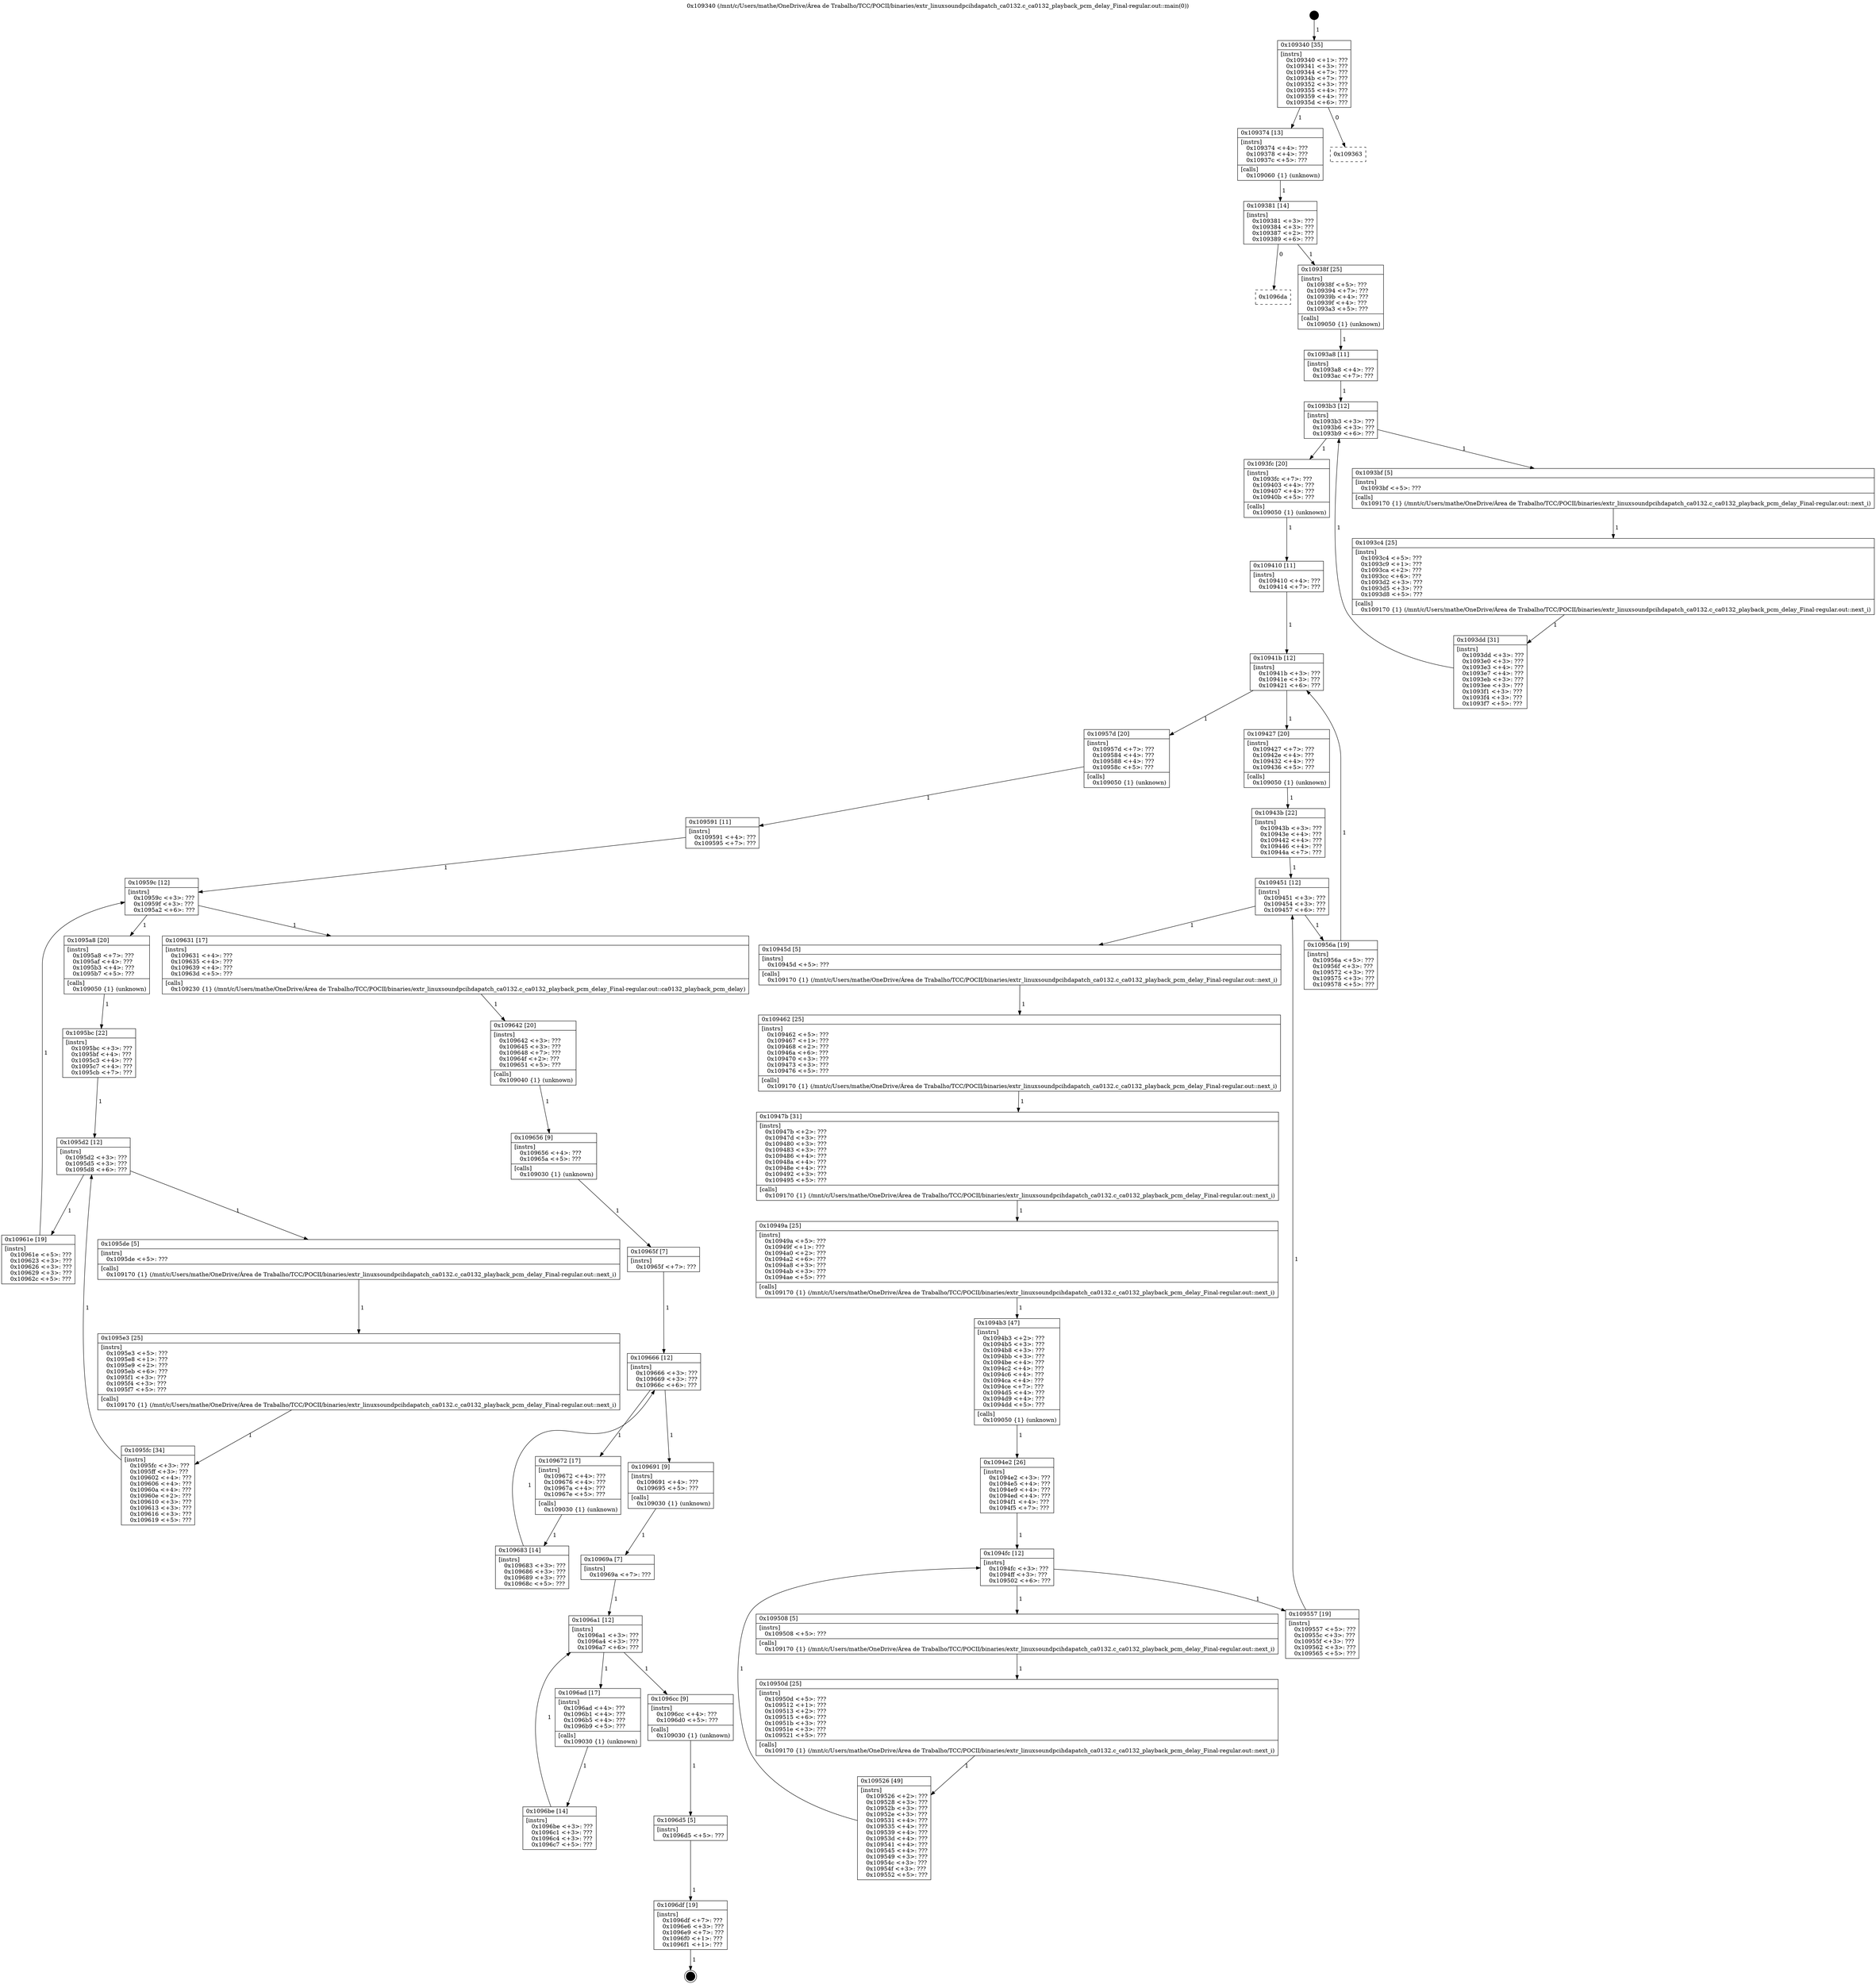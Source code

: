 digraph "0x109340" {
  label = "0x109340 (/mnt/c/Users/mathe/OneDrive/Área de Trabalho/TCC/POCII/binaries/extr_linuxsoundpcihdapatch_ca0132.c_ca0132_playback_pcm_delay_Final-regular.out::main(0))"
  labelloc = "t"
  node[shape=record]

  Entry [label="",width=0.3,height=0.3,shape=circle,fillcolor=black,style=filled]
  "0x109340" [label="{
     0x109340 [35]\l
     | [instrs]\l
     &nbsp;&nbsp;0x109340 \<+1\>: ???\l
     &nbsp;&nbsp;0x109341 \<+3\>: ???\l
     &nbsp;&nbsp;0x109344 \<+7\>: ???\l
     &nbsp;&nbsp;0x10934b \<+7\>: ???\l
     &nbsp;&nbsp;0x109352 \<+3\>: ???\l
     &nbsp;&nbsp;0x109355 \<+4\>: ???\l
     &nbsp;&nbsp;0x109359 \<+4\>: ???\l
     &nbsp;&nbsp;0x10935d \<+6\>: ???\l
  }"]
  "0x109374" [label="{
     0x109374 [13]\l
     | [instrs]\l
     &nbsp;&nbsp;0x109374 \<+4\>: ???\l
     &nbsp;&nbsp;0x109378 \<+4\>: ???\l
     &nbsp;&nbsp;0x10937c \<+5\>: ???\l
     | [calls]\l
     &nbsp;&nbsp;0x109060 \{1\} (unknown)\l
  }"]
  "0x109363" [label="{
     0x109363\l
  }", style=dashed]
  "0x109381" [label="{
     0x109381 [14]\l
     | [instrs]\l
     &nbsp;&nbsp;0x109381 \<+3\>: ???\l
     &nbsp;&nbsp;0x109384 \<+3\>: ???\l
     &nbsp;&nbsp;0x109387 \<+2\>: ???\l
     &nbsp;&nbsp;0x109389 \<+6\>: ???\l
  }"]
  "0x1096da" [label="{
     0x1096da\l
  }", style=dashed]
  "0x10938f" [label="{
     0x10938f [25]\l
     | [instrs]\l
     &nbsp;&nbsp;0x10938f \<+5\>: ???\l
     &nbsp;&nbsp;0x109394 \<+7\>: ???\l
     &nbsp;&nbsp;0x10939b \<+4\>: ???\l
     &nbsp;&nbsp;0x10939f \<+4\>: ???\l
     &nbsp;&nbsp;0x1093a3 \<+5\>: ???\l
     | [calls]\l
     &nbsp;&nbsp;0x109050 \{1\} (unknown)\l
  }"]
  Exit [label="",width=0.3,height=0.3,shape=circle,fillcolor=black,style=filled,peripheries=2]
  "0x1093b3" [label="{
     0x1093b3 [12]\l
     | [instrs]\l
     &nbsp;&nbsp;0x1093b3 \<+3\>: ???\l
     &nbsp;&nbsp;0x1093b6 \<+3\>: ???\l
     &nbsp;&nbsp;0x1093b9 \<+6\>: ???\l
  }"]
  "0x1093fc" [label="{
     0x1093fc [20]\l
     | [instrs]\l
     &nbsp;&nbsp;0x1093fc \<+7\>: ???\l
     &nbsp;&nbsp;0x109403 \<+4\>: ???\l
     &nbsp;&nbsp;0x109407 \<+4\>: ???\l
     &nbsp;&nbsp;0x10940b \<+5\>: ???\l
     | [calls]\l
     &nbsp;&nbsp;0x109050 \{1\} (unknown)\l
  }"]
  "0x1093bf" [label="{
     0x1093bf [5]\l
     | [instrs]\l
     &nbsp;&nbsp;0x1093bf \<+5\>: ???\l
     | [calls]\l
     &nbsp;&nbsp;0x109170 \{1\} (/mnt/c/Users/mathe/OneDrive/Área de Trabalho/TCC/POCII/binaries/extr_linuxsoundpcihdapatch_ca0132.c_ca0132_playback_pcm_delay_Final-regular.out::next_i)\l
  }"]
  "0x1093c4" [label="{
     0x1093c4 [25]\l
     | [instrs]\l
     &nbsp;&nbsp;0x1093c4 \<+5\>: ???\l
     &nbsp;&nbsp;0x1093c9 \<+1\>: ???\l
     &nbsp;&nbsp;0x1093ca \<+2\>: ???\l
     &nbsp;&nbsp;0x1093cc \<+6\>: ???\l
     &nbsp;&nbsp;0x1093d2 \<+3\>: ???\l
     &nbsp;&nbsp;0x1093d5 \<+3\>: ???\l
     &nbsp;&nbsp;0x1093d8 \<+5\>: ???\l
     | [calls]\l
     &nbsp;&nbsp;0x109170 \{1\} (/mnt/c/Users/mathe/OneDrive/Área de Trabalho/TCC/POCII/binaries/extr_linuxsoundpcihdapatch_ca0132.c_ca0132_playback_pcm_delay_Final-regular.out::next_i)\l
  }"]
  "0x1093dd" [label="{
     0x1093dd [31]\l
     | [instrs]\l
     &nbsp;&nbsp;0x1093dd \<+3\>: ???\l
     &nbsp;&nbsp;0x1093e0 \<+3\>: ???\l
     &nbsp;&nbsp;0x1093e3 \<+4\>: ???\l
     &nbsp;&nbsp;0x1093e7 \<+4\>: ???\l
     &nbsp;&nbsp;0x1093eb \<+3\>: ???\l
     &nbsp;&nbsp;0x1093ee \<+3\>: ???\l
     &nbsp;&nbsp;0x1093f1 \<+3\>: ???\l
     &nbsp;&nbsp;0x1093f4 \<+3\>: ???\l
     &nbsp;&nbsp;0x1093f7 \<+5\>: ???\l
  }"]
  "0x1093a8" [label="{
     0x1093a8 [11]\l
     | [instrs]\l
     &nbsp;&nbsp;0x1093a8 \<+4\>: ???\l
     &nbsp;&nbsp;0x1093ac \<+7\>: ???\l
  }"]
  "0x10941b" [label="{
     0x10941b [12]\l
     | [instrs]\l
     &nbsp;&nbsp;0x10941b \<+3\>: ???\l
     &nbsp;&nbsp;0x10941e \<+3\>: ???\l
     &nbsp;&nbsp;0x109421 \<+6\>: ???\l
  }"]
  "0x10957d" [label="{
     0x10957d [20]\l
     | [instrs]\l
     &nbsp;&nbsp;0x10957d \<+7\>: ???\l
     &nbsp;&nbsp;0x109584 \<+4\>: ???\l
     &nbsp;&nbsp;0x109588 \<+4\>: ???\l
     &nbsp;&nbsp;0x10958c \<+5\>: ???\l
     | [calls]\l
     &nbsp;&nbsp;0x109050 \{1\} (unknown)\l
  }"]
  "0x109427" [label="{
     0x109427 [20]\l
     | [instrs]\l
     &nbsp;&nbsp;0x109427 \<+7\>: ???\l
     &nbsp;&nbsp;0x10942e \<+4\>: ???\l
     &nbsp;&nbsp;0x109432 \<+4\>: ???\l
     &nbsp;&nbsp;0x109436 \<+5\>: ???\l
     | [calls]\l
     &nbsp;&nbsp;0x109050 \{1\} (unknown)\l
  }"]
  "0x109451" [label="{
     0x109451 [12]\l
     | [instrs]\l
     &nbsp;&nbsp;0x109451 \<+3\>: ???\l
     &nbsp;&nbsp;0x109454 \<+3\>: ???\l
     &nbsp;&nbsp;0x109457 \<+6\>: ???\l
  }"]
  "0x10956a" [label="{
     0x10956a [19]\l
     | [instrs]\l
     &nbsp;&nbsp;0x10956a \<+5\>: ???\l
     &nbsp;&nbsp;0x10956f \<+3\>: ???\l
     &nbsp;&nbsp;0x109572 \<+3\>: ???\l
     &nbsp;&nbsp;0x109575 \<+3\>: ???\l
     &nbsp;&nbsp;0x109578 \<+5\>: ???\l
  }"]
  "0x10945d" [label="{
     0x10945d [5]\l
     | [instrs]\l
     &nbsp;&nbsp;0x10945d \<+5\>: ???\l
     | [calls]\l
     &nbsp;&nbsp;0x109170 \{1\} (/mnt/c/Users/mathe/OneDrive/Área de Trabalho/TCC/POCII/binaries/extr_linuxsoundpcihdapatch_ca0132.c_ca0132_playback_pcm_delay_Final-regular.out::next_i)\l
  }"]
  "0x109462" [label="{
     0x109462 [25]\l
     | [instrs]\l
     &nbsp;&nbsp;0x109462 \<+5\>: ???\l
     &nbsp;&nbsp;0x109467 \<+1\>: ???\l
     &nbsp;&nbsp;0x109468 \<+2\>: ???\l
     &nbsp;&nbsp;0x10946a \<+6\>: ???\l
     &nbsp;&nbsp;0x109470 \<+3\>: ???\l
     &nbsp;&nbsp;0x109473 \<+3\>: ???\l
     &nbsp;&nbsp;0x109476 \<+5\>: ???\l
     | [calls]\l
     &nbsp;&nbsp;0x109170 \{1\} (/mnt/c/Users/mathe/OneDrive/Área de Trabalho/TCC/POCII/binaries/extr_linuxsoundpcihdapatch_ca0132.c_ca0132_playback_pcm_delay_Final-regular.out::next_i)\l
  }"]
  "0x10947b" [label="{
     0x10947b [31]\l
     | [instrs]\l
     &nbsp;&nbsp;0x10947b \<+2\>: ???\l
     &nbsp;&nbsp;0x10947d \<+3\>: ???\l
     &nbsp;&nbsp;0x109480 \<+3\>: ???\l
     &nbsp;&nbsp;0x109483 \<+3\>: ???\l
     &nbsp;&nbsp;0x109486 \<+4\>: ???\l
     &nbsp;&nbsp;0x10948a \<+4\>: ???\l
     &nbsp;&nbsp;0x10948e \<+4\>: ???\l
     &nbsp;&nbsp;0x109492 \<+3\>: ???\l
     &nbsp;&nbsp;0x109495 \<+5\>: ???\l
     | [calls]\l
     &nbsp;&nbsp;0x109170 \{1\} (/mnt/c/Users/mathe/OneDrive/Área de Trabalho/TCC/POCII/binaries/extr_linuxsoundpcihdapatch_ca0132.c_ca0132_playback_pcm_delay_Final-regular.out::next_i)\l
  }"]
  "0x10949a" [label="{
     0x10949a [25]\l
     | [instrs]\l
     &nbsp;&nbsp;0x10949a \<+5\>: ???\l
     &nbsp;&nbsp;0x10949f \<+1\>: ???\l
     &nbsp;&nbsp;0x1094a0 \<+2\>: ???\l
     &nbsp;&nbsp;0x1094a2 \<+6\>: ???\l
     &nbsp;&nbsp;0x1094a8 \<+3\>: ???\l
     &nbsp;&nbsp;0x1094ab \<+3\>: ???\l
     &nbsp;&nbsp;0x1094ae \<+5\>: ???\l
     | [calls]\l
     &nbsp;&nbsp;0x109170 \{1\} (/mnt/c/Users/mathe/OneDrive/Área de Trabalho/TCC/POCII/binaries/extr_linuxsoundpcihdapatch_ca0132.c_ca0132_playback_pcm_delay_Final-regular.out::next_i)\l
  }"]
  "0x1094b3" [label="{
     0x1094b3 [47]\l
     | [instrs]\l
     &nbsp;&nbsp;0x1094b3 \<+2\>: ???\l
     &nbsp;&nbsp;0x1094b5 \<+3\>: ???\l
     &nbsp;&nbsp;0x1094b8 \<+3\>: ???\l
     &nbsp;&nbsp;0x1094bb \<+3\>: ???\l
     &nbsp;&nbsp;0x1094be \<+4\>: ???\l
     &nbsp;&nbsp;0x1094c2 \<+4\>: ???\l
     &nbsp;&nbsp;0x1094c6 \<+4\>: ???\l
     &nbsp;&nbsp;0x1094ca \<+4\>: ???\l
     &nbsp;&nbsp;0x1094ce \<+7\>: ???\l
     &nbsp;&nbsp;0x1094d5 \<+4\>: ???\l
     &nbsp;&nbsp;0x1094d9 \<+4\>: ???\l
     &nbsp;&nbsp;0x1094dd \<+5\>: ???\l
     | [calls]\l
     &nbsp;&nbsp;0x109050 \{1\} (unknown)\l
  }"]
  "0x1094fc" [label="{
     0x1094fc [12]\l
     | [instrs]\l
     &nbsp;&nbsp;0x1094fc \<+3\>: ???\l
     &nbsp;&nbsp;0x1094ff \<+3\>: ???\l
     &nbsp;&nbsp;0x109502 \<+6\>: ???\l
  }"]
  "0x109557" [label="{
     0x109557 [19]\l
     | [instrs]\l
     &nbsp;&nbsp;0x109557 \<+5\>: ???\l
     &nbsp;&nbsp;0x10955c \<+3\>: ???\l
     &nbsp;&nbsp;0x10955f \<+3\>: ???\l
     &nbsp;&nbsp;0x109562 \<+3\>: ???\l
     &nbsp;&nbsp;0x109565 \<+5\>: ???\l
  }"]
  "0x109508" [label="{
     0x109508 [5]\l
     | [instrs]\l
     &nbsp;&nbsp;0x109508 \<+5\>: ???\l
     | [calls]\l
     &nbsp;&nbsp;0x109170 \{1\} (/mnt/c/Users/mathe/OneDrive/Área de Trabalho/TCC/POCII/binaries/extr_linuxsoundpcihdapatch_ca0132.c_ca0132_playback_pcm_delay_Final-regular.out::next_i)\l
  }"]
  "0x10950d" [label="{
     0x10950d [25]\l
     | [instrs]\l
     &nbsp;&nbsp;0x10950d \<+5\>: ???\l
     &nbsp;&nbsp;0x109512 \<+1\>: ???\l
     &nbsp;&nbsp;0x109513 \<+2\>: ???\l
     &nbsp;&nbsp;0x109515 \<+6\>: ???\l
     &nbsp;&nbsp;0x10951b \<+3\>: ???\l
     &nbsp;&nbsp;0x10951e \<+3\>: ???\l
     &nbsp;&nbsp;0x109521 \<+5\>: ???\l
     | [calls]\l
     &nbsp;&nbsp;0x109170 \{1\} (/mnt/c/Users/mathe/OneDrive/Área de Trabalho/TCC/POCII/binaries/extr_linuxsoundpcihdapatch_ca0132.c_ca0132_playback_pcm_delay_Final-regular.out::next_i)\l
  }"]
  "0x109526" [label="{
     0x109526 [49]\l
     | [instrs]\l
     &nbsp;&nbsp;0x109526 \<+2\>: ???\l
     &nbsp;&nbsp;0x109528 \<+3\>: ???\l
     &nbsp;&nbsp;0x10952b \<+3\>: ???\l
     &nbsp;&nbsp;0x10952e \<+3\>: ???\l
     &nbsp;&nbsp;0x109531 \<+4\>: ???\l
     &nbsp;&nbsp;0x109535 \<+4\>: ???\l
     &nbsp;&nbsp;0x109539 \<+4\>: ???\l
     &nbsp;&nbsp;0x10953d \<+4\>: ???\l
     &nbsp;&nbsp;0x109541 \<+4\>: ???\l
     &nbsp;&nbsp;0x109545 \<+4\>: ???\l
     &nbsp;&nbsp;0x109549 \<+3\>: ???\l
     &nbsp;&nbsp;0x10954c \<+3\>: ???\l
     &nbsp;&nbsp;0x10954f \<+3\>: ???\l
     &nbsp;&nbsp;0x109552 \<+5\>: ???\l
  }"]
  "0x1094e2" [label="{
     0x1094e2 [26]\l
     | [instrs]\l
     &nbsp;&nbsp;0x1094e2 \<+3\>: ???\l
     &nbsp;&nbsp;0x1094e5 \<+4\>: ???\l
     &nbsp;&nbsp;0x1094e9 \<+4\>: ???\l
     &nbsp;&nbsp;0x1094ed \<+4\>: ???\l
     &nbsp;&nbsp;0x1094f1 \<+4\>: ???\l
     &nbsp;&nbsp;0x1094f5 \<+7\>: ???\l
  }"]
  "0x1096df" [label="{
     0x1096df [19]\l
     | [instrs]\l
     &nbsp;&nbsp;0x1096df \<+7\>: ???\l
     &nbsp;&nbsp;0x1096e6 \<+3\>: ???\l
     &nbsp;&nbsp;0x1096e9 \<+7\>: ???\l
     &nbsp;&nbsp;0x1096f0 \<+1\>: ???\l
     &nbsp;&nbsp;0x1096f1 \<+1\>: ???\l
  }"]
  "0x10943b" [label="{
     0x10943b [22]\l
     | [instrs]\l
     &nbsp;&nbsp;0x10943b \<+3\>: ???\l
     &nbsp;&nbsp;0x10943e \<+4\>: ???\l
     &nbsp;&nbsp;0x109442 \<+4\>: ???\l
     &nbsp;&nbsp;0x109446 \<+4\>: ???\l
     &nbsp;&nbsp;0x10944a \<+7\>: ???\l
  }"]
  "0x1096d5" [label="{
     0x1096d5 [5]\l
     | [instrs]\l
     &nbsp;&nbsp;0x1096d5 \<+5\>: ???\l
  }"]
  "0x109410" [label="{
     0x109410 [11]\l
     | [instrs]\l
     &nbsp;&nbsp;0x109410 \<+4\>: ???\l
     &nbsp;&nbsp;0x109414 \<+7\>: ???\l
  }"]
  "0x10959c" [label="{
     0x10959c [12]\l
     | [instrs]\l
     &nbsp;&nbsp;0x10959c \<+3\>: ???\l
     &nbsp;&nbsp;0x10959f \<+3\>: ???\l
     &nbsp;&nbsp;0x1095a2 \<+6\>: ???\l
  }"]
  "0x109631" [label="{
     0x109631 [17]\l
     | [instrs]\l
     &nbsp;&nbsp;0x109631 \<+4\>: ???\l
     &nbsp;&nbsp;0x109635 \<+4\>: ???\l
     &nbsp;&nbsp;0x109639 \<+4\>: ???\l
     &nbsp;&nbsp;0x10963d \<+5\>: ???\l
     | [calls]\l
     &nbsp;&nbsp;0x109230 \{1\} (/mnt/c/Users/mathe/OneDrive/Área de Trabalho/TCC/POCII/binaries/extr_linuxsoundpcihdapatch_ca0132.c_ca0132_playback_pcm_delay_Final-regular.out::ca0132_playback_pcm_delay)\l
  }"]
  "0x1095a8" [label="{
     0x1095a8 [20]\l
     | [instrs]\l
     &nbsp;&nbsp;0x1095a8 \<+7\>: ???\l
     &nbsp;&nbsp;0x1095af \<+4\>: ???\l
     &nbsp;&nbsp;0x1095b3 \<+4\>: ???\l
     &nbsp;&nbsp;0x1095b7 \<+5\>: ???\l
     | [calls]\l
     &nbsp;&nbsp;0x109050 \{1\} (unknown)\l
  }"]
  "0x1095d2" [label="{
     0x1095d2 [12]\l
     | [instrs]\l
     &nbsp;&nbsp;0x1095d2 \<+3\>: ???\l
     &nbsp;&nbsp;0x1095d5 \<+3\>: ???\l
     &nbsp;&nbsp;0x1095d8 \<+6\>: ???\l
  }"]
  "0x10961e" [label="{
     0x10961e [19]\l
     | [instrs]\l
     &nbsp;&nbsp;0x10961e \<+5\>: ???\l
     &nbsp;&nbsp;0x109623 \<+3\>: ???\l
     &nbsp;&nbsp;0x109626 \<+3\>: ???\l
     &nbsp;&nbsp;0x109629 \<+3\>: ???\l
     &nbsp;&nbsp;0x10962c \<+5\>: ???\l
  }"]
  "0x1095de" [label="{
     0x1095de [5]\l
     | [instrs]\l
     &nbsp;&nbsp;0x1095de \<+5\>: ???\l
     | [calls]\l
     &nbsp;&nbsp;0x109170 \{1\} (/mnt/c/Users/mathe/OneDrive/Área de Trabalho/TCC/POCII/binaries/extr_linuxsoundpcihdapatch_ca0132.c_ca0132_playback_pcm_delay_Final-regular.out::next_i)\l
  }"]
  "0x1095e3" [label="{
     0x1095e3 [25]\l
     | [instrs]\l
     &nbsp;&nbsp;0x1095e3 \<+5\>: ???\l
     &nbsp;&nbsp;0x1095e8 \<+1\>: ???\l
     &nbsp;&nbsp;0x1095e9 \<+2\>: ???\l
     &nbsp;&nbsp;0x1095eb \<+6\>: ???\l
     &nbsp;&nbsp;0x1095f1 \<+3\>: ???\l
     &nbsp;&nbsp;0x1095f4 \<+3\>: ???\l
     &nbsp;&nbsp;0x1095f7 \<+5\>: ???\l
     | [calls]\l
     &nbsp;&nbsp;0x109170 \{1\} (/mnt/c/Users/mathe/OneDrive/Área de Trabalho/TCC/POCII/binaries/extr_linuxsoundpcihdapatch_ca0132.c_ca0132_playback_pcm_delay_Final-regular.out::next_i)\l
  }"]
  "0x1095fc" [label="{
     0x1095fc [34]\l
     | [instrs]\l
     &nbsp;&nbsp;0x1095fc \<+3\>: ???\l
     &nbsp;&nbsp;0x1095ff \<+3\>: ???\l
     &nbsp;&nbsp;0x109602 \<+4\>: ???\l
     &nbsp;&nbsp;0x109606 \<+4\>: ???\l
     &nbsp;&nbsp;0x10960a \<+4\>: ???\l
     &nbsp;&nbsp;0x10960e \<+2\>: ???\l
     &nbsp;&nbsp;0x109610 \<+3\>: ???\l
     &nbsp;&nbsp;0x109613 \<+3\>: ???\l
     &nbsp;&nbsp;0x109616 \<+3\>: ???\l
     &nbsp;&nbsp;0x109619 \<+5\>: ???\l
  }"]
  "0x1095bc" [label="{
     0x1095bc [22]\l
     | [instrs]\l
     &nbsp;&nbsp;0x1095bc \<+3\>: ???\l
     &nbsp;&nbsp;0x1095bf \<+4\>: ???\l
     &nbsp;&nbsp;0x1095c3 \<+4\>: ???\l
     &nbsp;&nbsp;0x1095c7 \<+4\>: ???\l
     &nbsp;&nbsp;0x1095cb \<+7\>: ???\l
  }"]
  "0x10969a" [label="{
     0x10969a [7]\l
     | [instrs]\l
     &nbsp;&nbsp;0x10969a \<+7\>: ???\l
  }"]
  "0x109591" [label="{
     0x109591 [11]\l
     | [instrs]\l
     &nbsp;&nbsp;0x109591 \<+4\>: ???\l
     &nbsp;&nbsp;0x109595 \<+7\>: ???\l
  }"]
  "0x109642" [label="{
     0x109642 [20]\l
     | [instrs]\l
     &nbsp;&nbsp;0x109642 \<+3\>: ???\l
     &nbsp;&nbsp;0x109645 \<+3\>: ???\l
     &nbsp;&nbsp;0x109648 \<+7\>: ???\l
     &nbsp;&nbsp;0x10964f \<+2\>: ???\l
     &nbsp;&nbsp;0x109651 \<+5\>: ???\l
     | [calls]\l
     &nbsp;&nbsp;0x109040 \{1\} (unknown)\l
  }"]
  "0x109656" [label="{
     0x109656 [9]\l
     | [instrs]\l
     &nbsp;&nbsp;0x109656 \<+4\>: ???\l
     &nbsp;&nbsp;0x10965a \<+5\>: ???\l
     | [calls]\l
     &nbsp;&nbsp;0x109030 \{1\} (unknown)\l
  }"]
  "0x109666" [label="{
     0x109666 [12]\l
     | [instrs]\l
     &nbsp;&nbsp;0x109666 \<+3\>: ???\l
     &nbsp;&nbsp;0x109669 \<+3\>: ???\l
     &nbsp;&nbsp;0x10966c \<+6\>: ???\l
  }"]
  "0x109691" [label="{
     0x109691 [9]\l
     | [instrs]\l
     &nbsp;&nbsp;0x109691 \<+4\>: ???\l
     &nbsp;&nbsp;0x109695 \<+5\>: ???\l
     | [calls]\l
     &nbsp;&nbsp;0x109030 \{1\} (unknown)\l
  }"]
  "0x109672" [label="{
     0x109672 [17]\l
     | [instrs]\l
     &nbsp;&nbsp;0x109672 \<+4\>: ???\l
     &nbsp;&nbsp;0x109676 \<+4\>: ???\l
     &nbsp;&nbsp;0x10967a \<+4\>: ???\l
     &nbsp;&nbsp;0x10967e \<+5\>: ???\l
     | [calls]\l
     &nbsp;&nbsp;0x109030 \{1\} (unknown)\l
  }"]
  "0x109683" [label="{
     0x109683 [14]\l
     | [instrs]\l
     &nbsp;&nbsp;0x109683 \<+3\>: ???\l
     &nbsp;&nbsp;0x109686 \<+3\>: ???\l
     &nbsp;&nbsp;0x109689 \<+3\>: ???\l
     &nbsp;&nbsp;0x10968c \<+5\>: ???\l
  }"]
  "0x10965f" [label="{
     0x10965f [7]\l
     | [instrs]\l
     &nbsp;&nbsp;0x10965f \<+7\>: ???\l
  }"]
  "0x1096a1" [label="{
     0x1096a1 [12]\l
     | [instrs]\l
     &nbsp;&nbsp;0x1096a1 \<+3\>: ???\l
     &nbsp;&nbsp;0x1096a4 \<+3\>: ???\l
     &nbsp;&nbsp;0x1096a7 \<+6\>: ???\l
  }"]
  "0x1096cc" [label="{
     0x1096cc [9]\l
     | [instrs]\l
     &nbsp;&nbsp;0x1096cc \<+4\>: ???\l
     &nbsp;&nbsp;0x1096d0 \<+5\>: ???\l
     | [calls]\l
     &nbsp;&nbsp;0x109030 \{1\} (unknown)\l
  }"]
  "0x1096ad" [label="{
     0x1096ad [17]\l
     | [instrs]\l
     &nbsp;&nbsp;0x1096ad \<+4\>: ???\l
     &nbsp;&nbsp;0x1096b1 \<+4\>: ???\l
     &nbsp;&nbsp;0x1096b5 \<+4\>: ???\l
     &nbsp;&nbsp;0x1096b9 \<+5\>: ???\l
     | [calls]\l
     &nbsp;&nbsp;0x109030 \{1\} (unknown)\l
  }"]
  "0x1096be" [label="{
     0x1096be [14]\l
     | [instrs]\l
     &nbsp;&nbsp;0x1096be \<+3\>: ???\l
     &nbsp;&nbsp;0x1096c1 \<+3\>: ???\l
     &nbsp;&nbsp;0x1096c4 \<+3\>: ???\l
     &nbsp;&nbsp;0x1096c7 \<+5\>: ???\l
  }"]
  Entry -> "0x109340" [label=" 1"]
  "0x109340" -> "0x109374" [label=" 1"]
  "0x109340" -> "0x109363" [label=" 0"]
  "0x109374" -> "0x109381" [label=" 1"]
  "0x109381" -> "0x1096da" [label=" 0"]
  "0x109381" -> "0x10938f" [label=" 1"]
  "0x1096df" -> Exit [label=" 1"]
  "0x10938f" -> "0x1093a8" [label=" 1"]
  "0x1093b3" -> "0x1093fc" [label=" 1"]
  "0x1093b3" -> "0x1093bf" [label=" 1"]
  "0x1093bf" -> "0x1093c4" [label=" 1"]
  "0x1093c4" -> "0x1093dd" [label=" 1"]
  "0x1093a8" -> "0x1093b3" [label=" 1"]
  "0x1093dd" -> "0x1093b3" [label=" 1"]
  "0x1093fc" -> "0x109410" [label=" 1"]
  "0x10941b" -> "0x10957d" [label=" 1"]
  "0x10941b" -> "0x109427" [label=" 1"]
  "0x109427" -> "0x10943b" [label=" 1"]
  "0x109451" -> "0x10956a" [label=" 1"]
  "0x109451" -> "0x10945d" [label=" 1"]
  "0x10945d" -> "0x109462" [label=" 1"]
  "0x109462" -> "0x10947b" [label=" 1"]
  "0x10947b" -> "0x10949a" [label=" 1"]
  "0x10949a" -> "0x1094b3" [label=" 1"]
  "0x1094b3" -> "0x1094e2" [label=" 1"]
  "0x1094fc" -> "0x109557" [label=" 1"]
  "0x1094fc" -> "0x109508" [label=" 1"]
  "0x109508" -> "0x10950d" [label=" 1"]
  "0x10950d" -> "0x109526" [label=" 1"]
  "0x1094e2" -> "0x1094fc" [label=" 1"]
  "0x109526" -> "0x1094fc" [label=" 1"]
  "0x1096d5" -> "0x1096df" [label=" 1"]
  "0x10943b" -> "0x109451" [label=" 1"]
  "0x109557" -> "0x109451" [label=" 1"]
  "0x1096cc" -> "0x1096d5" [label=" 1"]
  "0x109410" -> "0x10941b" [label=" 1"]
  "0x10956a" -> "0x10941b" [label=" 1"]
  "0x10957d" -> "0x109591" [label=" 1"]
  "0x10959c" -> "0x109631" [label=" 1"]
  "0x10959c" -> "0x1095a8" [label=" 1"]
  "0x1095a8" -> "0x1095bc" [label=" 1"]
  "0x1095d2" -> "0x10961e" [label=" 1"]
  "0x1095d2" -> "0x1095de" [label=" 1"]
  "0x1095de" -> "0x1095e3" [label=" 1"]
  "0x1095e3" -> "0x1095fc" [label=" 1"]
  "0x1095bc" -> "0x1095d2" [label=" 1"]
  "0x1095fc" -> "0x1095d2" [label=" 1"]
  "0x1096be" -> "0x1096a1" [label=" 1"]
  "0x109591" -> "0x10959c" [label=" 1"]
  "0x10961e" -> "0x10959c" [label=" 1"]
  "0x109631" -> "0x109642" [label=" 1"]
  "0x109642" -> "0x109656" [label=" 1"]
  "0x109656" -> "0x10965f" [label=" 1"]
  "0x109666" -> "0x109691" [label=" 1"]
  "0x109666" -> "0x109672" [label=" 1"]
  "0x109672" -> "0x109683" [label=" 1"]
  "0x10965f" -> "0x109666" [label=" 1"]
  "0x109683" -> "0x109666" [label=" 1"]
  "0x109691" -> "0x10969a" [label=" 1"]
  "0x1096a1" -> "0x1096cc" [label=" 1"]
  "0x1096a1" -> "0x1096ad" [label=" 1"]
  "0x1096ad" -> "0x1096be" [label=" 1"]
  "0x10969a" -> "0x1096a1" [label=" 1"]
}
